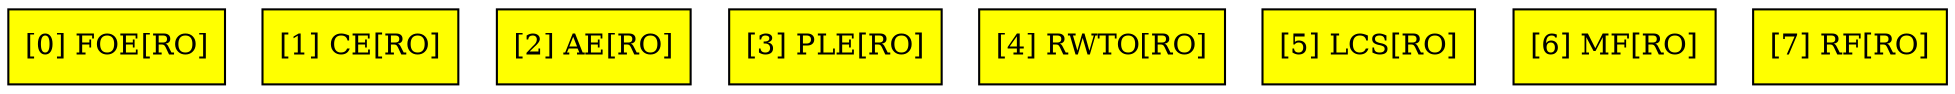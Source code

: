 digraph RSR{
node [shape = "record" 
 style="filled" ];
node0 [ label = "[0] FOE[RO]"
 fillcolor = "yellow"];
node1 [ label = "[1] CE[RO]"
 fillcolor = "yellow"];
node2 [ label = "[2] AE[RO]"
 fillcolor = "yellow"];
node3 [ label = "[3] PLE[RO]"
 fillcolor = "yellow"];
node4 [ label = "[4] RWTO[RO]"
 fillcolor = "yellow"];
node5 [ label = "[5] LCS[RO]"
 fillcolor = "yellow"];
node6 [ label = "[6] MF[RO]"
 fillcolor = "yellow"];
node7 [ label = "[7] RF[RO]"
 fillcolor = "yellow"];
}